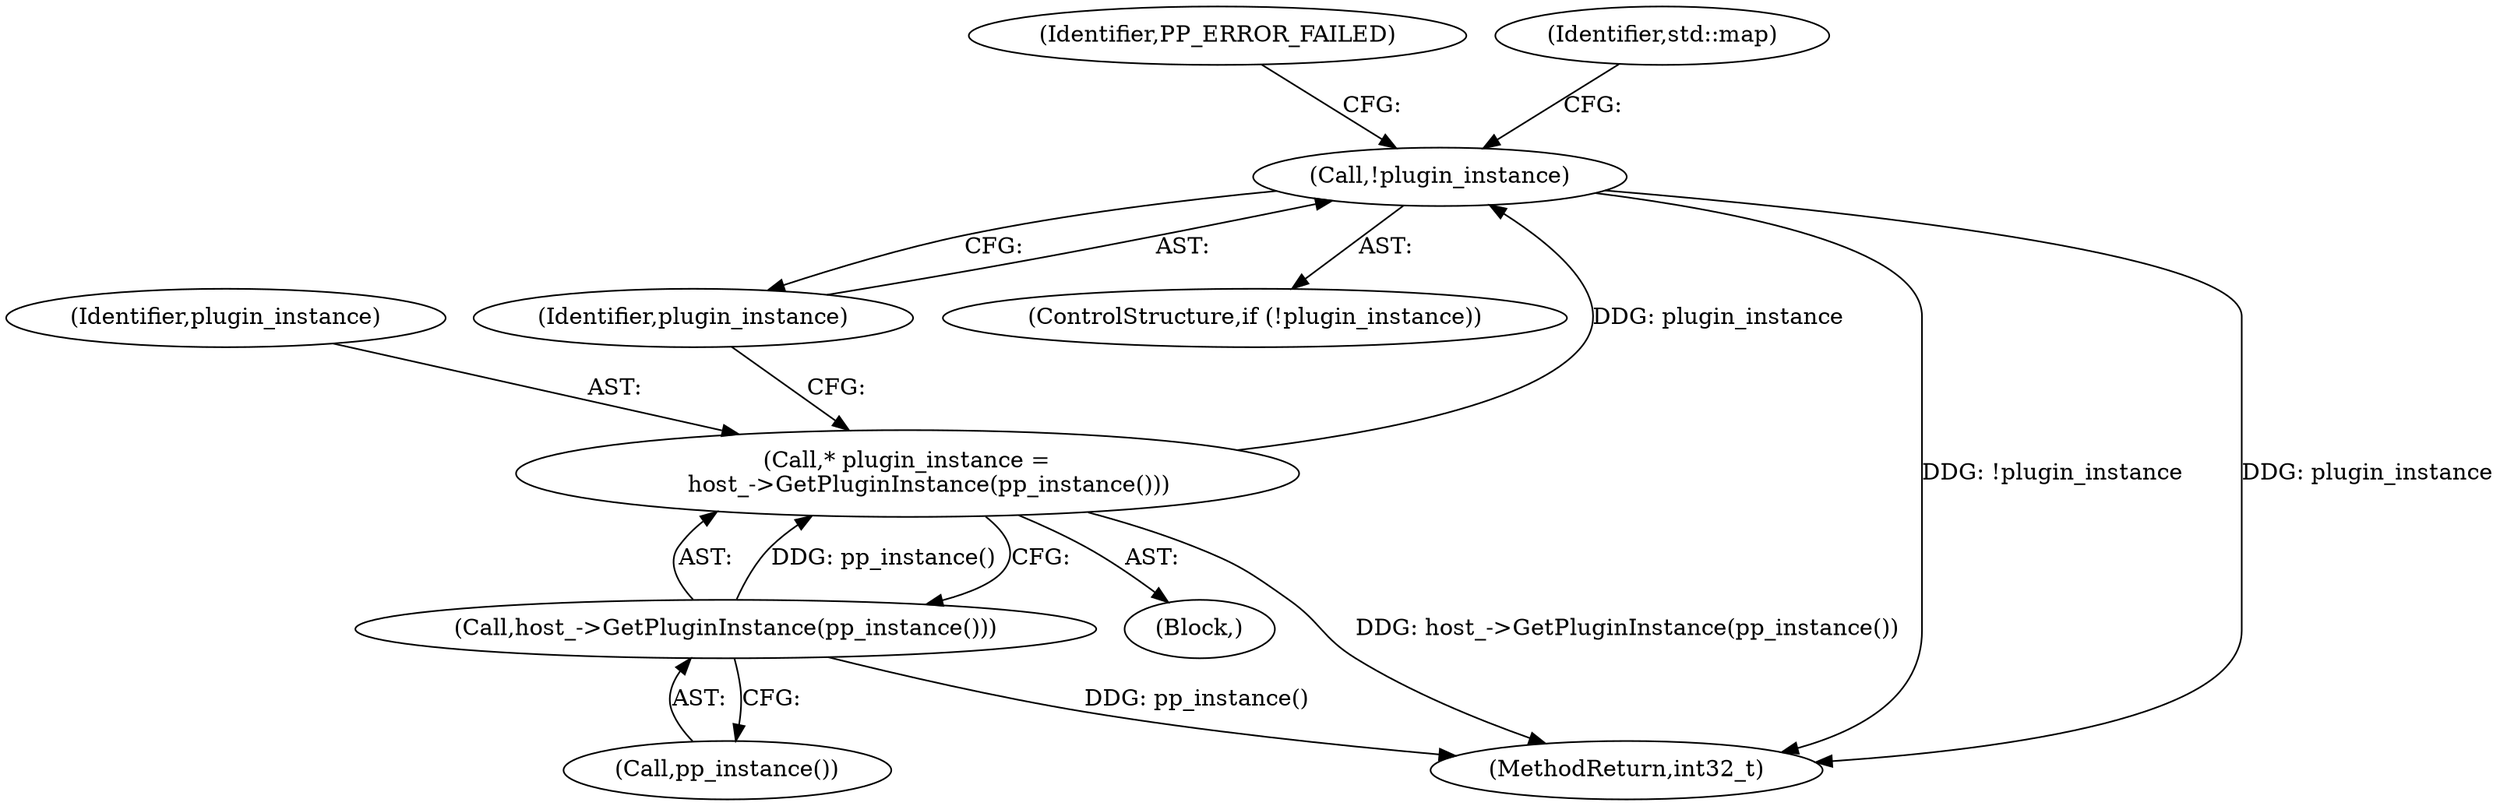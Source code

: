 digraph "0_Chrome_59296d9276ffcc8bced092828210748d2ed19ab0@pointer" {
"1000112" [label="(Call,!plugin_instance)"];
"1000107" [label="(Call,* plugin_instance =\n      host_->GetPluginInstance(pp_instance()))"];
"1000109" [label="(Call,host_->GetPluginInstance(pp_instance()))"];
"1000109" [label="(Call,host_->GetPluginInstance(pp_instance()))"];
"1000112" [label="(Call,!plugin_instance)"];
"1000107" [label="(Call,* plugin_instance =\n      host_->GetPluginInstance(pp_instance()))"];
"1000113" [label="(Identifier,plugin_instance)"];
"1000115" [label="(Identifier,PP_ERROR_FAILED)"];
"1000111" [label="(ControlStructure,if (!plugin_instance))"];
"1000223" [label="(MethodReturn,int32_t)"];
"1000110" [label="(Call,pp_instance())"];
"1000105" [label="(Block,)"];
"1000118" [label="(Identifier,std::map)"];
"1000108" [label="(Identifier,plugin_instance)"];
"1000112" -> "1000111"  [label="AST: "];
"1000112" -> "1000113"  [label="CFG: "];
"1000113" -> "1000112"  [label="AST: "];
"1000115" -> "1000112"  [label="CFG: "];
"1000118" -> "1000112"  [label="CFG: "];
"1000112" -> "1000223"  [label="DDG: !plugin_instance"];
"1000112" -> "1000223"  [label="DDG: plugin_instance"];
"1000107" -> "1000112"  [label="DDG: plugin_instance"];
"1000107" -> "1000105"  [label="AST: "];
"1000107" -> "1000109"  [label="CFG: "];
"1000108" -> "1000107"  [label="AST: "];
"1000109" -> "1000107"  [label="AST: "];
"1000113" -> "1000107"  [label="CFG: "];
"1000107" -> "1000223"  [label="DDG: host_->GetPluginInstance(pp_instance())"];
"1000109" -> "1000107"  [label="DDG: pp_instance()"];
"1000109" -> "1000110"  [label="CFG: "];
"1000110" -> "1000109"  [label="AST: "];
"1000109" -> "1000223"  [label="DDG: pp_instance()"];
}
